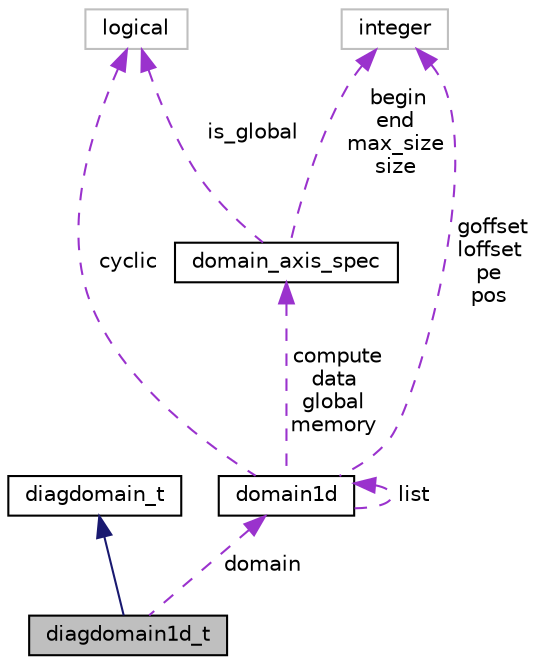 digraph "diagdomain1d_t"
{
 // INTERACTIVE_SVG=YES
 // LATEX_PDF_SIZE
  edge [fontname="Helvetica",fontsize="10",labelfontname="Helvetica",labelfontsize="10"];
  node [fontname="Helvetica",fontsize="10",shape=record];
  Node1 [label="diagdomain1d_t",height=0.2,width=0.4,color="black", fillcolor="grey75", style="filled", fontcolor="black",tooltip="Type to hold the 1d domain."];
  Node2 -> Node1 [dir="back",color="midnightblue",fontsize="10",style="solid",fontname="Helvetica"];
  Node2 [label="diagdomain_t",height=0.2,width=0.4,color="black", fillcolor="white", style="filled",URL="$structfms__diag__axis__object__mod_1_1diagdomain__t.html",tooltip="Type to hold the domain info for an axis This type was created to avoid having to send in \"Domain\",..."];
  Node3 -> Node1 [dir="back",color="darkorchid3",fontsize="10",style="dashed",label=" domain" ,fontname="Helvetica"];
  Node3 [label="domain1d",height=0.2,width=0.4,color="black", fillcolor="white", style="filled",URL="$group__mpp__domains__mod.html#structmpp__domains__mod_1_1domain1d",tooltip="One dimensional domain used to manage shared data access between pes."];
  Node4 -> Node3 [dir="back",color="darkorchid3",fontsize="10",style="dashed",label=" cyclic" ,fontname="Helvetica"];
  Node4 [label="logical",height=0.2,width=0.4,color="grey75", fillcolor="white", style="filled",tooltip=" "];
  Node3 -> Node3 [dir="back",color="darkorchid3",fontsize="10",style="dashed",label=" list" ,fontname="Helvetica"];
  Node5 -> Node3 [dir="back",color="darkorchid3",fontsize="10",style="dashed",label=" compute\ndata\nglobal\nmemory" ,fontname="Helvetica"];
  Node5 [label="domain_axis_spec",height=0.2,width=0.4,color="black", fillcolor="white", style="filled",URL="$group__mpp__domains__mod.html#structmpp__domains__mod_1_1domain__axis__spec",tooltip="Used to specify index limits along an axis of a domain."];
  Node4 -> Node5 [dir="back",color="darkorchid3",fontsize="10",style="dashed",label=" is_global" ,fontname="Helvetica"];
  Node6 -> Node5 [dir="back",color="darkorchid3",fontsize="10",style="dashed",label=" begin\nend\nmax_size\nsize" ,fontname="Helvetica"];
  Node6 [label="integer",height=0.2,width=0.4,color="grey75", fillcolor="white", style="filled",tooltip=" "];
  Node6 -> Node3 [dir="back",color="darkorchid3",fontsize="10",style="dashed",label=" goffset\nloffset\npe\npos" ,fontname="Helvetica"];
}
